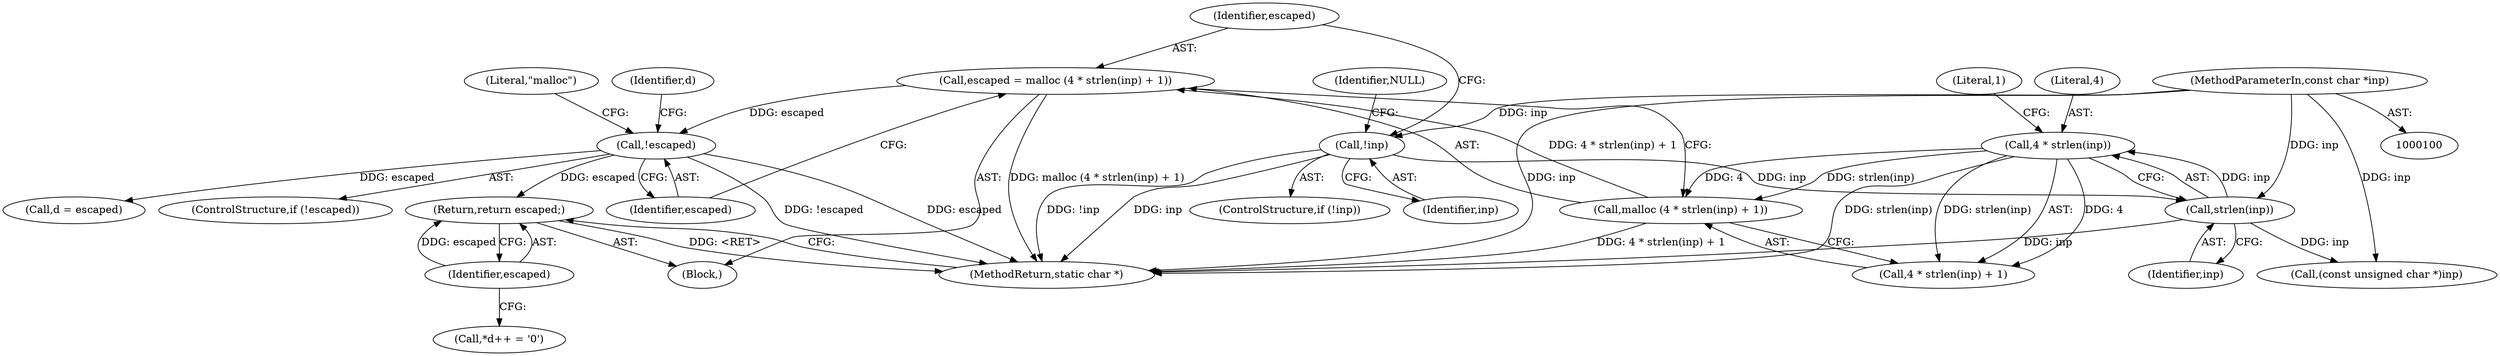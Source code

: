 digraph "0_boa_e139b87835994d007fbd64eead6c1455d7b8cf4e_2@pointer" {
"1000172" [label="(Return,return escaped;)"];
"1000173" [label="(Identifier,escaped)"];
"1000122" [label="(Call,!escaped)"];
"1000112" [label="(Call,escaped = malloc (4 * strlen(inp) + 1))"];
"1000114" [label="(Call,malloc (4 * strlen(inp) + 1))"];
"1000116" [label="(Call,4 * strlen(inp))"];
"1000118" [label="(Call,strlen(inp))"];
"1000107" [label="(Call,!inp)"];
"1000101" [label="(MethodParameterIn,const char *inp)"];
"1000108" [label="(Identifier,inp)"];
"1000116" [label="(Call,4 * strlen(inp))"];
"1000111" [label="(Identifier,NULL)"];
"1000117" [label="(Literal,4)"];
"1000102" [label="(Block,)"];
"1000106" [label="(ControlStructure,if (!inp))"];
"1000101" [label="(MethodParameterIn,const char *inp)"];
"1000114" [label="(Call,malloc (4 * strlen(inp) + 1))"];
"1000136" [label="(Call,(const unsigned char *)inp)"];
"1000167" [label="(Call,*d++ = '\0')"];
"1000120" [label="(Literal,1)"];
"1000115" [label="(Call,4 * strlen(inp) + 1)"];
"1000174" [label="(MethodReturn,static char *)"];
"1000119" [label="(Identifier,inp)"];
"1000113" [label="(Identifier,escaped)"];
"1000118" [label="(Call,strlen(inp))"];
"1000173" [label="(Identifier,escaped)"];
"1000123" [label="(Identifier,escaped)"];
"1000131" [label="(Call,d = escaped)"];
"1000112" [label="(Call,escaped = malloc (4 * strlen(inp) + 1))"];
"1000172" [label="(Return,return escaped;)"];
"1000107" [label="(Call,!inp)"];
"1000122" [label="(Call,!escaped)"];
"1000126" [label="(Literal,\"malloc\")"];
"1000132" [label="(Identifier,d)"];
"1000121" [label="(ControlStructure,if (!escaped))"];
"1000172" -> "1000102"  [label="AST: "];
"1000172" -> "1000173"  [label="CFG: "];
"1000173" -> "1000172"  [label="AST: "];
"1000174" -> "1000172"  [label="CFG: "];
"1000172" -> "1000174"  [label="DDG: <RET>"];
"1000173" -> "1000172"  [label="DDG: escaped"];
"1000122" -> "1000172"  [label="DDG: escaped"];
"1000173" -> "1000167"  [label="CFG: "];
"1000122" -> "1000121"  [label="AST: "];
"1000122" -> "1000123"  [label="CFG: "];
"1000123" -> "1000122"  [label="AST: "];
"1000126" -> "1000122"  [label="CFG: "];
"1000132" -> "1000122"  [label="CFG: "];
"1000122" -> "1000174"  [label="DDG: escaped"];
"1000122" -> "1000174"  [label="DDG: !escaped"];
"1000112" -> "1000122"  [label="DDG: escaped"];
"1000122" -> "1000131"  [label="DDG: escaped"];
"1000112" -> "1000102"  [label="AST: "];
"1000112" -> "1000114"  [label="CFG: "];
"1000113" -> "1000112"  [label="AST: "];
"1000114" -> "1000112"  [label="AST: "];
"1000123" -> "1000112"  [label="CFG: "];
"1000112" -> "1000174"  [label="DDG: malloc (4 * strlen(inp) + 1)"];
"1000114" -> "1000112"  [label="DDG: 4 * strlen(inp) + 1"];
"1000114" -> "1000115"  [label="CFG: "];
"1000115" -> "1000114"  [label="AST: "];
"1000114" -> "1000174"  [label="DDG: 4 * strlen(inp) + 1"];
"1000116" -> "1000114"  [label="DDG: 4"];
"1000116" -> "1000114"  [label="DDG: strlen(inp)"];
"1000116" -> "1000115"  [label="AST: "];
"1000116" -> "1000118"  [label="CFG: "];
"1000117" -> "1000116"  [label="AST: "];
"1000118" -> "1000116"  [label="AST: "];
"1000120" -> "1000116"  [label="CFG: "];
"1000116" -> "1000174"  [label="DDG: strlen(inp)"];
"1000116" -> "1000115"  [label="DDG: 4"];
"1000116" -> "1000115"  [label="DDG: strlen(inp)"];
"1000118" -> "1000116"  [label="DDG: inp"];
"1000118" -> "1000119"  [label="CFG: "];
"1000119" -> "1000118"  [label="AST: "];
"1000118" -> "1000174"  [label="DDG: inp"];
"1000107" -> "1000118"  [label="DDG: inp"];
"1000101" -> "1000118"  [label="DDG: inp"];
"1000118" -> "1000136"  [label="DDG: inp"];
"1000107" -> "1000106"  [label="AST: "];
"1000107" -> "1000108"  [label="CFG: "];
"1000108" -> "1000107"  [label="AST: "];
"1000111" -> "1000107"  [label="CFG: "];
"1000113" -> "1000107"  [label="CFG: "];
"1000107" -> "1000174"  [label="DDG: inp"];
"1000107" -> "1000174"  [label="DDG: !inp"];
"1000101" -> "1000107"  [label="DDG: inp"];
"1000101" -> "1000100"  [label="AST: "];
"1000101" -> "1000174"  [label="DDG: inp"];
"1000101" -> "1000136"  [label="DDG: inp"];
}
